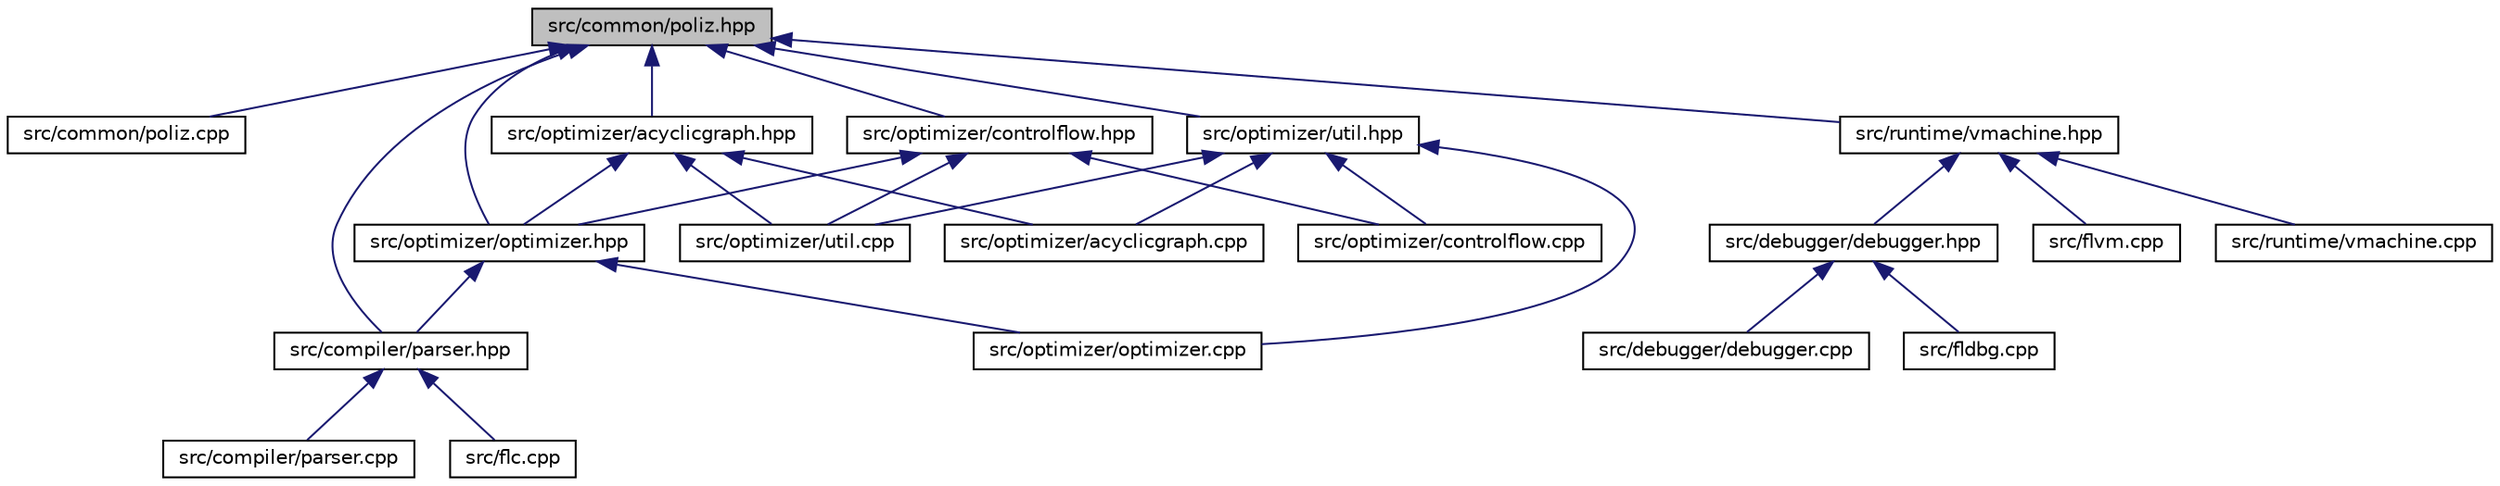 digraph "src/common/poliz.hpp"
{
 // INTERACTIVE_SVG=YES
 // LATEX_PDF_SIZE
  edge [fontname="Helvetica",fontsize="10",labelfontname="Helvetica",labelfontsize="10"];
  node [fontname="Helvetica",fontsize="10",shape=record];
  Node1 [label="src/common/poliz.hpp",height=0.2,width=0.4,color="black", fillcolor="grey75", style="filled", fontcolor="black",tooltip=" "];
  Node1 -> Node2 [dir="back",color="midnightblue",fontsize="10",style="solid",fontname="Helvetica"];
  Node2 [label="src/common/poliz.cpp",height=0.2,width=0.4,color="black", fillcolor="white", style="filled",URL="$poliz_8cpp.html",tooltip=" "];
  Node1 -> Node3 [dir="back",color="midnightblue",fontsize="10",style="solid",fontname="Helvetica"];
  Node3 [label="src/compiler/parser.hpp",height=0.2,width=0.4,color="black", fillcolor="white", style="filled",URL="$parser_8hpp.html",tooltip=" "];
  Node3 -> Node4 [dir="back",color="midnightblue",fontsize="10",style="solid",fontname="Helvetica"];
  Node4 [label="src/compiler/parser.cpp",height=0.2,width=0.4,color="black", fillcolor="white", style="filled",URL="$parser_8cpp.html",tooltip=" "];
  Node3 -> Node5 [dir="back",color="midnightblue",fontsize="10",style="solid",fontname="Helvetica"];
  Node5 [label="src/flc.cpp",height=0.2,width=0.4,color="black", fillcolor="white", style="filled",URL="$flc_8cpp.html",tooltip=" "];
  Node1 -> Node6 [dir="back",color="midnightblue",fontsize="10",style="solid",fontname="Helvetica"];
  Node6 [label="src/runtime/vmachine.hpp",height=0.2,width=0.4,color="black", fillcolor="white", style="filled",URL="$vmachine_8hpp.html",tooltip=" "];
  Node6 -> Node7 [dir="back",color="midnightblue",fontsize="10",style="solid",fontname="Helvetica"];
  Node7 [label="src/debugger/debugger.hpp",height=0.2,width=0.4,color="black", fillcolor="white", style="filled",URL="$debugger_8hpp.html",tooltip=" "];
  Node7 -> Node8 [dir="back",color="midnightblue",fontsize="10",style="solid",fontname="Helvetica"];
  Node8 [label="src/debugger/debugger.cpp",height=0.2,width=0.4,color="black", fillcolor="white", style="filled",URL="$debugger_8cpp.html",tooltip=" "];
  Node7 -> Node9 [dir="back",color="midnightblue",fontsize="10",style="solid",fontname="Helvetica"];
  Node9 [label="src/fldbg.cpp",height=0.2,width=0.4,color="black", fillcolor="white", style="filled",URL="$fldbg_8cpp.html",tooltip=" "];
  Node6 -> Node10 [dir="back",color="midnightblue",fontsize="10",style="solid",fontname="Helvetica"];
  Node10 [label="src/flvm.cpp",height=0.2,width=0.4,color="black", fillcolor="white", style="filled",URL="$flvm_8cpp.html",tooltip=" "];
  Node6 -> Node11 [dir="back",color="midnightblue",fontsize="10",style="solid",fontname="Helvetica"];
  Node11 [label="src/runtime/vmachine.cpp",height=0.2,width=0.4,color="black", fillcolor="white", style="filled",URL="$vmachine_8cpp.html",tooltip=" "];
  Node1 -> Node12 [dir="back",color="midnightblue",fontsize="10",style="solid",fontname="Helvetica"];
  Node12 [label="src/optimizer/acyclicgraph.hpp",height=0.2,width=0.4,color="black", fillcolor="white", style="filled",URL="$acyclicgraph_8hpp.html",tooltip=" "];
  Node12 -> Node13 [dir="back",color="midnightblue",fontsize="10",style="solid",fontname="Helvetica"];
  Node13 [label="src/optimizer/acyclicgraph.cpp",height=0.2,width=0.4,color="black", fillcolor="white", style="filled",URL="$acyclicgraph_8cpp.html",tooltip=" "];
  Node12 -> Node14 [dir="back",color="midnightblue",fontsize="10",style="solid",fontname="Helvetica"];
  Node14 [label="src/optimizer/optimizer.hpp",height=0.2,width=0.4,color="black", fillcolor="white", style="filled",URL="$optimizer_8hpp.html",tooltip=" "];
  Node14 -> Node3 [dir="back",color="midnightblue",fontsize="10",style="solid",fontname="Helvetica"];
  Node14 -> Node15 [dir="back",color="midnightblue",fontsize="10",style="solid",fontname="Helvetica"];
  Node15 [label="src/optimizer/optimizer.cpp",height=0.2,width=0.4,color="black", fillcolor="white", style="filled",URL="$optimizer_8cpp.html",tooltip=" "];
  Node12 -> Node16 [dir="back",color="midnightblue",fontsize="10",style="solid",fontname="Helvetica"];
  Node16 [label="src/optimizer/util.cpp",height=0.2,width=0.4,color="black", fillcolor="white", style="filled",URL="$util_8cpp.html",tooltip=" "];
  Node1 -> Node17 [dir="back",color="midnightblue",fontsize="10",style="solid",fontname="Helvetica"];
  Node17 [label="src/optimizer/controlflow.hpp",height=0.2,width=0.4,color="black", fillcolor="white", style="filled",URL="$controlflow_8hpp.html",tooltip=" "];
  Node17 -> Node18 [dir="back",color="midnightblue",fontsize="10",style="solid",fontname="Helvetica"];
  Node18 [label="src/optimizer/controlflow.cpp",height=0.2,width=0.4,color="black", fillcolor="white", style="filled",URL="$controlflow_8cpp.html",tooltip=" "];
  Node17 -> Node14 [dir="back",color="midnightblue",fontsize="10",style="solid",fontname="Helvetica"];
  Node17 -> Node16 [dir="back",color="midnightblue",fontsize="10",style="solid",fontname="Helvetica"];
  Node1 -> Node14 [dir="back",color="midnightblue",fontsize="10",style="solid",fontname="Helvetica"];
  Node1 -> Node19 [dir="back",color="midnightblue",fontsize="10",style="solid",fontname="Helvetica"];
  Node19 [label="src/optimizer/util.hpp",height=0.2,width=0.4,color="black", fillcolor="white", style="filled",URL="$util_8hpp.html",tooltip=" "];
  Node19 -> Node13 [dir="back",color="midnightblue",fontsize="10",style="solid",fontname="Helvetica"];
  Node19 -> Node18 [dir="back",color="midnightblue",fontsize="10",style="solid",fontname="Helvetica"];
  Node19 -> Node15 [dir="back",color="midnightblue",fontsize="10",style="solid",fontname="Helvetica"];
  Node19 -> Node16 [dir="back",color="midnightblue",fontsize="10",style="solid",fontname="Helvetica"];
}
